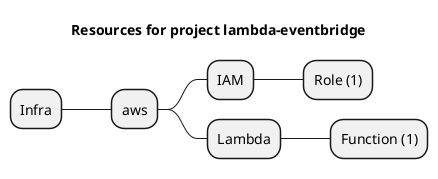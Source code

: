 @startmindmap
title Resources for project lambda-eventbridge
skinparam monochrome true
+ Infra
++ aws
+++ IAM
++++ Role (1)
+++ Lambda
++++ Function (1)
@endmindmap